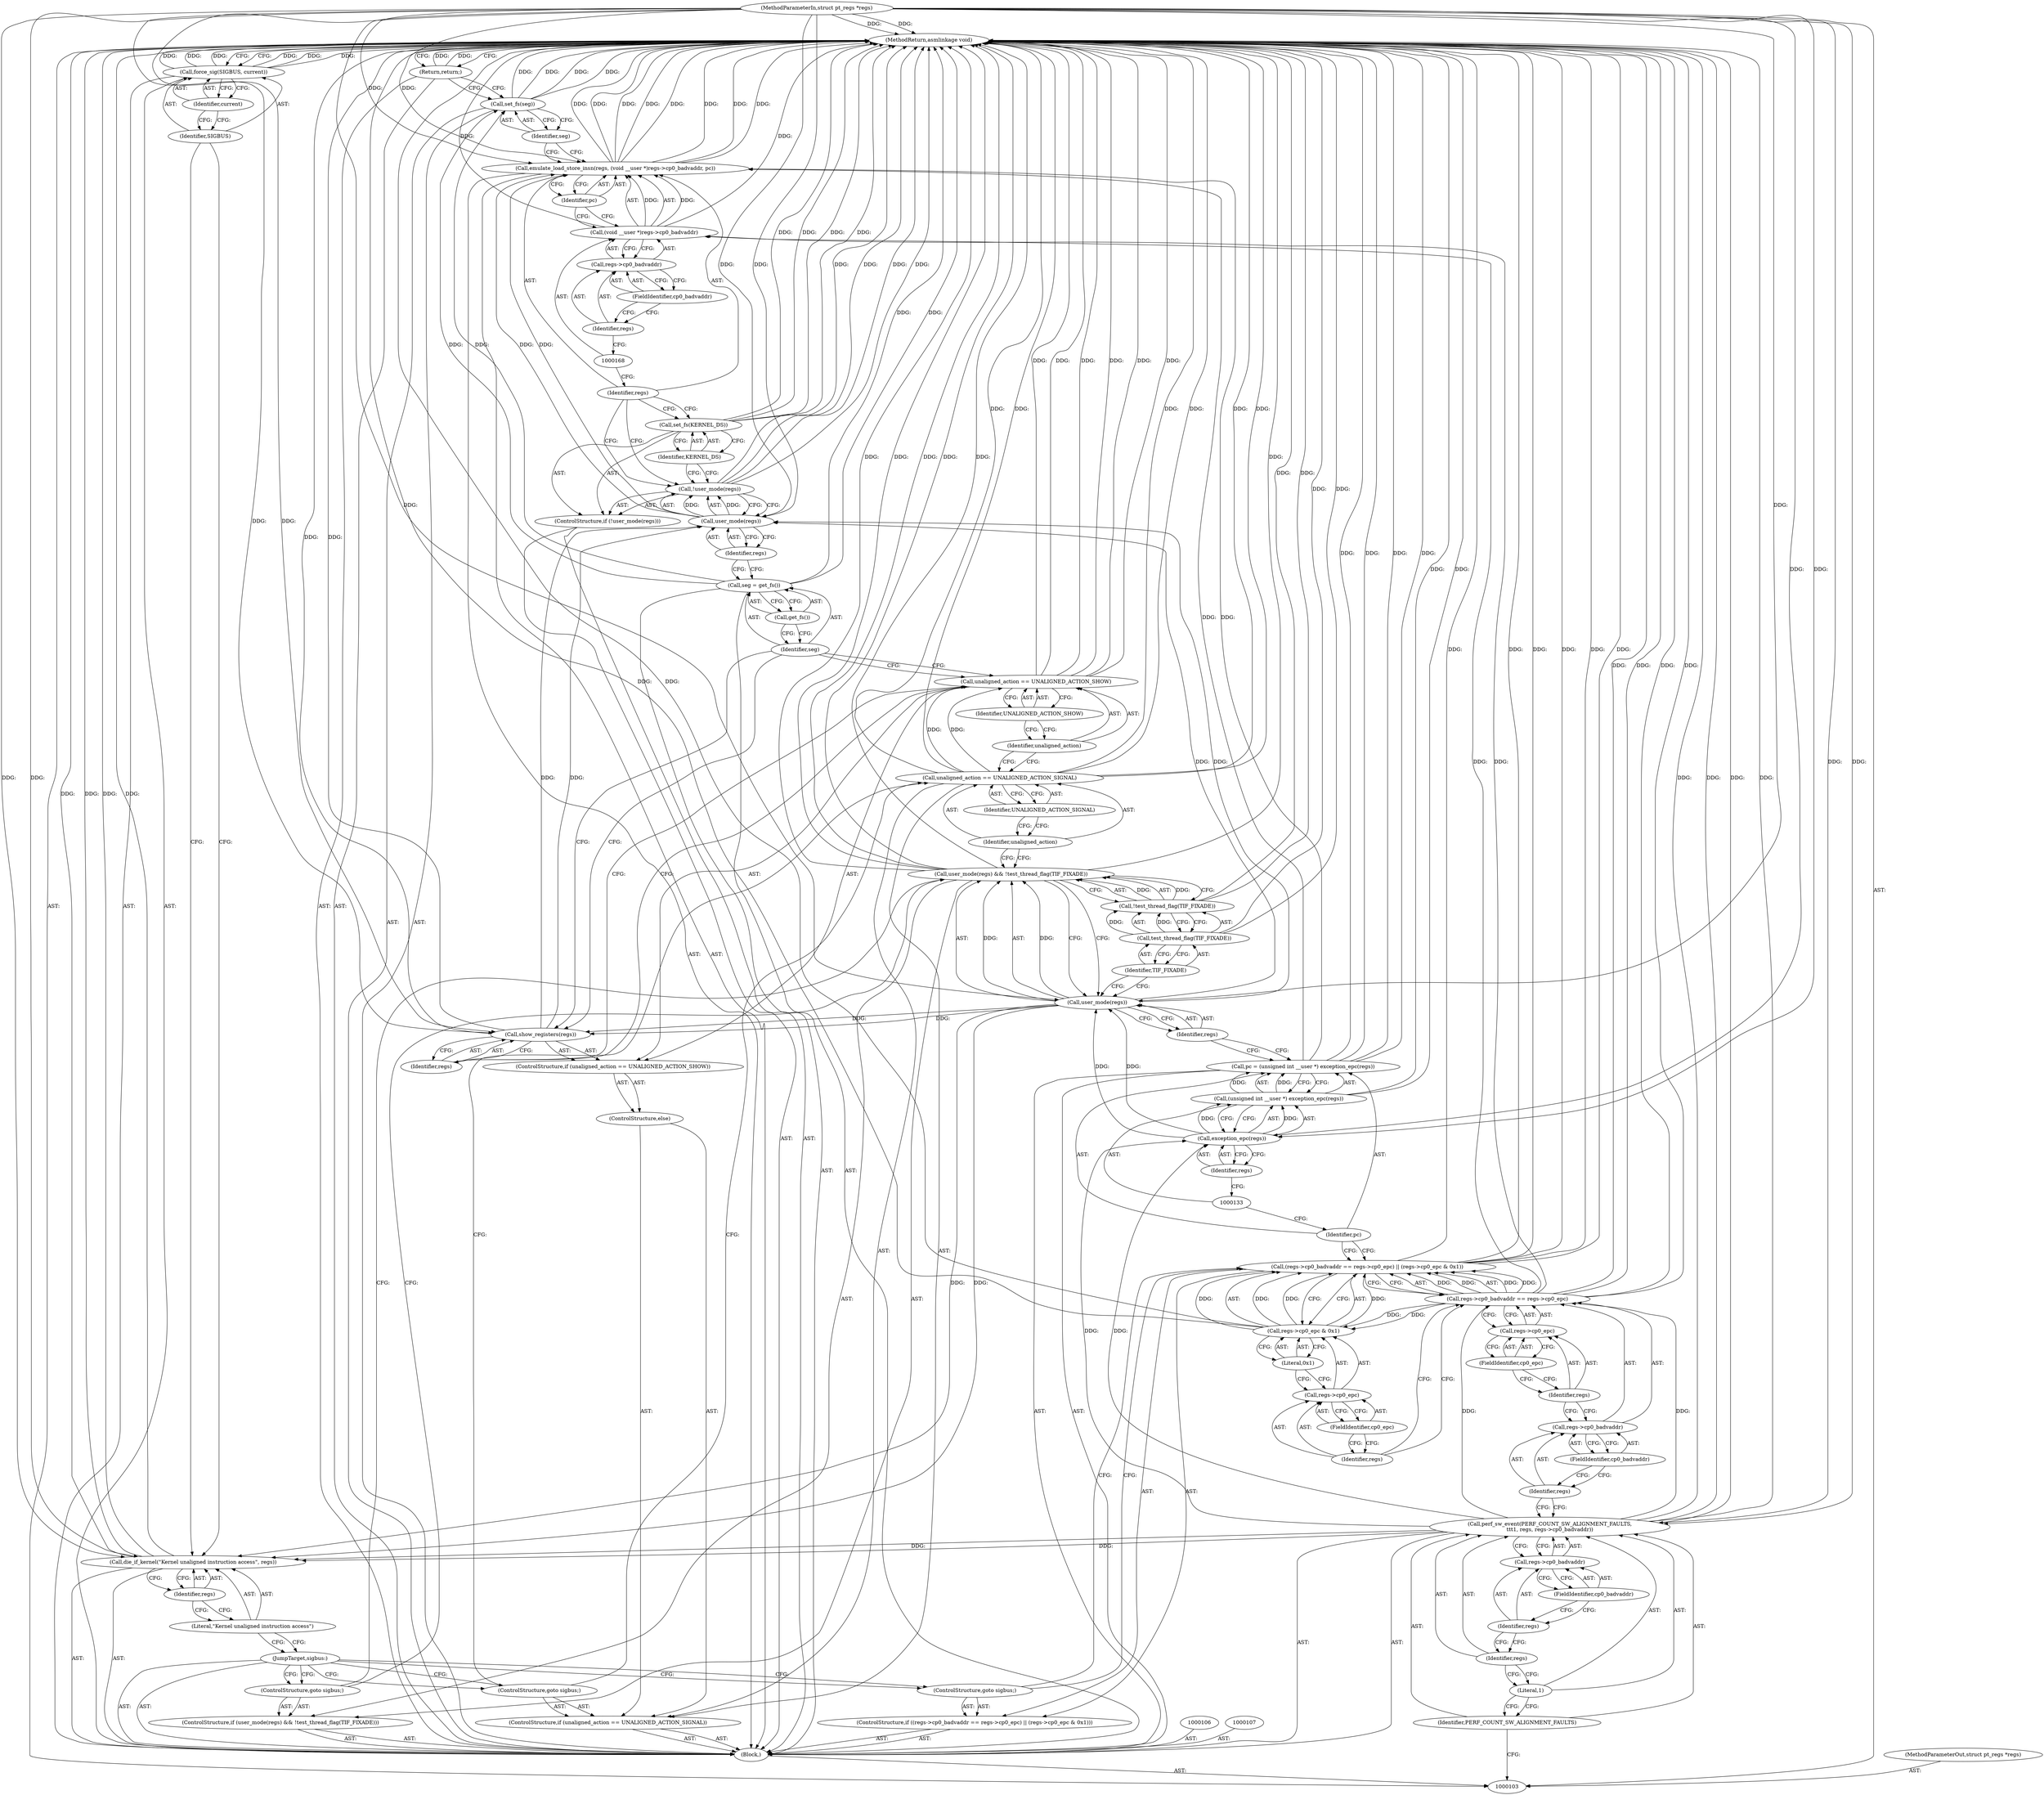 digraph "0_linux_a8b0ca17b80e92faab46ee7179ba9e99ccb61233_11" {
"1000183" [label="(MethodReturn,asmlinkage void)"];
"1000104" [label="(MethodParameterIn,struct pt_regs *regs)"];
"1000278" [label="(MethodParameterOut,struct pt_regs *regs)"];
"1000115" [label="(ControlStructure,if ((regs->cp0_badvaddr == regs->cp0_epc) || (regs->cp0_epc & 0x1)))"];
"1000120" [label="(FieldIdentifier,cp0_badvaddr)"];
"1000121" [label="(Call,regs->cp0_epc)"];
"1000122" [label="(Identifier,regs)"];
"1000123" [label="(FieldIdentifier,cp0_epc)"];
"1000124" [label="(Call,regs->cp0_epc & 0x1)"];
"1000125" [label="(Call,regs->cp0_epc)"];
"1000126" [label="(Identifier,regs)"];
"1000116" [label="(Call,(regs->cp0_badvaddr == regs->cp0_epc) || (regs->cp0_epc & 0x1))"];
"1000127" [label="(FieldIdentifier,cp0_epc)"];
"1000117" [label="(Call,regs->cp0_badvaddr == regs->cp0_epc)"];
"1000118" [label="(Call,regs->cp0_badvaddr)"];
"1000119" [label="(Identifier,regs)"];
"1000128" [label="(Literal,0x1)"];
"1000129" [label="(ControlStructure,goto sigbus;)"];
"1000130" [label="(Call,pc = (unsigned int __user *) exception_epc(regs))"];
"1000131" [label="(Identifier,pc)"];
"1000134" [label="(Call,exception_epc(regs))"];
"1000135" [label="(Identifier,regs)"];
"1000132" [label="(Call,(unsigned int __user *) exception_epc(regs))"];
"1000136" [label="(ControlStructure,if (user_mode(regs) && !test_thread_flag(TIF_FIXADE)))"];
"1000139" [label="(Identifier,regs)"];
"1000140" [label="(Call,!test_thread_flag(TIF_FIXADE))"];
"1000141" [label="(Call,test_thread_flag(TIF_FIXADE))"];
"1000142" [label="(Identifier,TIF_FIXADE)"];
"1000137" [label="(Call,user_mode(regs) && !test_thread_flag(TIF_FIXADE))"];
"1000138" [label="(Call,user_mode(regs))"];
"1000143" [label="(ControlStructure,goto sigbus;)"];
"1000144" [label="(ControlStructure,if (unaligned_action == UNALIGNED_ACTION_SIGNAL))"];
"1000147" [label="(Identifier,UNALIGNED_ACTION_SIGNAL)"];
"1000145" [label="(Call,unaligned_action == UNALIGNED_ACTION_SIGNAL)"];
"1000146" [label="(Identifier,unaligned_action)"];
"1000148" [label="(ControlStructure,goto sigbus;)"];
"1000105" [label="(Block,)"];
"1000149" [label="(ControlStructure,else)"];
"1000151" [label="(Call,unaligned_action == UNALIGNED_ACTION_SHOW)"];
"1000152" [label="(Identifier,unaligned_action)"];
"1000153" [label="(Identifier,UNALIGNED_ACTION_SHOW)"];
"1000150" [label="(ControlStructure,if (unaligned_action == UNALIGNED_ACTION_SHOW))"];
"1000155" [label="(Identifier,regs)"];
"1000154" [label="(Call,show_registers(regs))"];
"1000156" [label="(Call,seg = get_fs())"];
"1000157" [label="(Identifier,seg)"];
"1000158" [label="(Call,get_fs())"];
"1000159" [label="(ControlStructure,if (!user_mode(regs)))"];
"1000162" [label="(Identifier,regs)"];
"1000160" [label="(Call,!user_mode(regs))"];
"1000161" [label="(Call,user_mode(regs))"];
"1000163" [label="(Call,set_fs(KERNEL_DS))"];
"1000164" [label="(Identifier,KERNEL_DS)"];
"1000165" [label="(Call,emulate_load_store_insn(regs, (void __user *)regs->cp0_badvaddr, pc))"];
"1000166" [label="(Identifier,regs)"];
"1000167" [label="(Call,(void __user *)regs->cp0_badvaddr)"];
"1000169" [label="(Call,regs->cp0_badvaddr)"];
"1000170" [label="(Identifier,regs)"];
"1000171" [label="(FieldIdentifier,cp0_badvaddr)"];
"1000172" [label="(Identifier,pc)"];
"1000173" [label="(Call,set_fs(seg))"];
"1000174" [label="(Identifier,seg)"];
"1000175" [label="(Return,return;)"];
"1000176" [label="(JumpTarget,sigbus:)"];
"1000177" [label="(Call,die_if_kernel(\"Kernel unaligned instruction access\", regs))"];
"1000178" [label="(Literal,\"Kernel unaligned instruction access\")"];
"1000179" [label="(Identifier,regs)"];
"1000180" [label="(Call,force_sig(SIGBUS, current))"];
"1000181" [label="(Identifier,SIGBUS)"];
"1000182" [label="(Identifier,current)"];
"1000109" [label="(Identifier,PERF_COUNT_SW_ALIGNMENT_FAULTS)"];
"1000108" [label="(Call,perf_sw_event(PERF_COUNT_SW_ALIGNMENT_FAULTS,\n\t\t\t1, regs, regs->cp0_badvaddr))"];
"1000112" [label="(Call,regs->cp0_badvaddr)"];
"1000113" [label="(Identifier,regs)"];
"1000114" [label="(FieldIdentifier,cp0_badvaddr)"];
"1000110" [label="(Literal,1)"];
"1000111" [label="(Identifier,regs)"];
"1000183" -> "1000103"  [label="AST: "];
"1000183" -> "1000175"  [label="CFG: "];
"1000183" -> "1000180"  [label="CFG: "];
"1000124" -> "1000183"  [label="DDG: "];
"1000108" -> "1000183"  [label="DDG: "];
"1000108" -> "1000183"  [label="DDG: "];
"1000151" -> "1000183"  [label="DDG: "];
"1000151" -> "1000183"  [label="DDG: "];
"1000151" -> "1000183"  [label="DDG: "];
"1000167" -> "1000183"  [label="DDG: "];
"1000160" -> "1000183"  [label="DDG: "];
"1000160" -> "1000183"  [label="DDG: "];
"1000180" -> "1000183"  [label="DDG: "];
"1000180" -> "1000183"  [label="DDG: "];
"1000180" -> "1000183"  [label="DDG: "];
"1000117" -> "1000183"  [label="DDG: "];
"1000117" -> "1000183"  [label="DDG: "];
"1000154" -> "1000183"  [label="DDG: "];
"1000173" -> "1000183"  [label="DDG: "];
"1000173" -> "1000183"  [label="DDG: "];
"1000145" -> "1000183"  [label="DDG: "];
"1000145" -> "1000183"  [label="DDG: "];
"1000145" -> "1000183"  [label="DDG: "];
"1000177" -> "1000183"  [label="DDG: "];
"1000177" -> "1000183"  [label="DDG: "];
"1000116" -> "1000183"  [label="DDG: "];
"1000116" -> "1000183"  [label="DDG: "];
"1000116" -> "1000183"  [label="DDG: "];
"1000163" -> "1000183"  [label="DDG: "];
"1000163" -> "1000183"  [label="DDG: "];
"1000165" -> "1000183"  [label="DDG: "];
"1000165" -> "1000183"  [label="DDG: "];
"1000165" -> "1000183"  [label="DDG: "];
"1000165" -> "1000183"  [label="DDG: "];
"1000141" -> "1000183"  [label="DDG: "];
"1000104" -> "1000183"  [label="DDG: "];
"1000130" -> "1000183"  [label="DDG: "];
"1000130" -> "1000183"  [label="DDG: "];
"1000140" -> "1000183"  [label="DDG: "];
"1000137" -> "1000183"  [label="DDG: "];
"1000137" -> "1000183"  [label="DDG: "];
"1000137" -> "1000183"  [label="DDG: "];
"1000156" -> "1000183"  [label="DDG: "];
"1000132" -> "1000183"  [label="DDG: "];
"1000175" -> "1000183"  [label="DDG: "];
"1000104" -> "1000103"  [label="AST: "];
"1000104" -> "1000183"  [label="DDG: "];
"1000104" -> "1000108"  [label="DDG: "];
"1000104" -> "1000134"  [label="DDG: "];
"1000104" -> "1000138"  [label="DDG: "];
"1000104" -> "1000154"  [label="DDG: "];
"1000104" -> "1000161"  [label="DDG: "];
"1000104" -> "1000165"  [label="DDG: "];
"1000104" -> "1000177"  [label="DDG: "];
"1000278" -> "1000103"  [label="AST: "];
"1000115" -> "1000105"  [label="AST: "];
"1000116" -> "1000115"  [label="AST: "];
"1000129" -> "1000115"  [label="AST: "];
"1000120" -> "1000118"  [label="AST: "];
"1000120" -> "1000119"  [label="CFG: "];
"1000118" -> "1000120"  [label="CFG: "];
"1000121" -> "1000117"  [label="AST: "];
"1000121" -> "1000123"  [label="CFG: "];
"1000122" -> "1000121"  [label="AST: "];
"1000123" -> "1000121"  [label="AST: "];
"1000117" -> "1000121"  [label="CFG: "];
"1000122" -> "1000121"  [label="AST: "];
"1000122" -> "1000118"  [label="CFG: "];
"1000123" -> "1000122"  [label="CFG: "];
"1000123" -> "1000121"  [label="AST: "];
"1000123" -> "1000122"  [label="CFG: "];
"1000121" -> "1000123"  [label="CFG: "];
"1000124" -> "1000116"  [label="AST: "];
"1000124" -> "1000128"  [label="CFG: "];
"1000125" -> "1000124"  [label="AST: "];
"1000128" -> "1000124"  [label="AST: "];
"1000116" -> "1000124"  [label="CFG: "];
"1000124" -> "1000183"  [label="DDG: "];
"1000124" -> "1000116"  [label="DDG: "];
"1000124" -> "1000116"  [label="DDG: "];
"1000117" -> "1000124"  [label="DDG: "];
"1000125" -> "1000124"  [label="AST: "];
"1000125" -> "1000127"  [label="CFG: "];
"1000126" -> "1000125"  [label="AST: "];
"1000127" -> "1000125"  [label="AST: "];
"1000128" -> "1000125"  [label="CFG: "];
"1000126" -> "1000125"  [label="AST: "];
"1000126" -> "1000117"  [label="CFG: "];
"1000127" -> "1000126"  [label="CFG: "];
"1000116" -> "1000115"  [label="AST: "];
"1000116" -> "1000117"  [label="CFG: "];
"1000116" -> "1000124"  [label="CFG: "];
"1000117" -> "1000116"  [label="AST: "];
"1000124" -> "1000116"  [label="AST: "];
"1000129" -> "1000116"  [label="CFG: "];
"1000131" -> "1000116"  [label="CFG: "];
"1000116" -> "1000183"  [label="DDG: "];
"1000116" -> "1000183"  [label="DDG: "];
"1000116" -> "1000183"  [label="DDG: "];
"1000117" -> "1000116"  [label="DDG: "];
"1000117" -> "1000116"  [label="DDG: "];
"1000124" -> "1000116"  [label="DDG: "];
"1000124" -> "1000116"  [label="DDG: "];
"1000127" -> "1000125"  [label="AST: "];
"1000127" -> "1000126"  [label="CFG: "];
"1000125" -> "1000127"  [label="CFG: "];
"1000117" -> "1000116"  [label="AST: "];
"1000117" -> "1000121"  [label="CFG: "];
"1000118" -> "1000117"  [label="AST: "];
"1000121" -> "1000117"  [label="AST: "];
"1000126" -> "1000117"  [label="CFG: "];
"1000116" -> "1000117"  [label="CFG: "];
"1000117" -> "1000183"  [label="DDG: "];
"1000117" -> "1000183"  [label="DDG: "];
"1000117" -> "1000116"  [label="DDG: "];
"1000117" -> "1000116"  [label="DDG: "];
"1000108" -> "1000117"  [label="DDG: "];
"1000117" -> "1000124"  [label="DDG: "];
"1000117" -> "1000167"  [label="DDG: "];
"1000118" -> "1000117"  [label="AST: "];
"1000118" -> "1000120"  [label="CFG: "];
"1000119" -> "1000118"  [label="AST: "];
"1000120" -> "1000118"  [label="AST: "];
"1000122" -> "1000118"  [label="CFG: "];
"1000119" -> "1000118"  [label="AST: "];
"1000119" -> "1000108"  [label="CFG: "];
"1000120" -> "1000119"  [label="CFG: "];
"1000128" -> "1000124"  [label="AST: "];
"1000128" -> "1000125"  [label="CFG: "];
"1000124" -> "1000128"  [label="CFG: "];
"1000129" -> "1000115"  [label="AST: "];
"1000129" -> "1000116"  [label="CFG: "];
"1000176" -> "1000129"  [label="CFG: "];
"1000130" -> "1000105"  [label="AST: "];
"1000130" -> "1000132"  [label="CFG: "];
"1000131" -> "1000130"  [label="AST: "];
"1000132" -> "1000130"  [label="AST: "];
"1000139" -> "1000130"  [label="CFG: "];
"1000130" -> "1000183"  [label="DDG: "];
"1000130" -> "1000183"  [label="DDG: "];
"1000132" -> "1000130"  [label="DDG: "];
"1000130" -> "1000165"  [label="DDG: "];
"1000131" -> "1000130"  [label="AST: "];
"1000131" -> "1000116"  [label="CFG: "];
"1000133" -> "1000131"  [label="CFG: "];
"1000134" -> "1000132"  [label="AST: "];
"1000134" -> "1000135"  [label="CFG: "];
"1000135" -> "1000134"  [label="AST: "];
"1000132" -> "1000134"  [label="CFG: "];
"1000134" -> "1000132"  [label="DDG: "];
"1000108" -> "1000134"  [label="DDG: "];
"1000104" -> "1000134"  [label="DDG: "];
"1000134" -> "1000138"  [label="DDG: "];
"1000135" -> "1000134"  [label="AST: "];
"1000135" -> "1000133"  [label="CFG: "];
"1000134" -> "1000135"  [label="CFG: "];
"1000132" -> "1000130"  [label="AST: "];
"1000132" -> "1000134"  [label="CFG: "];
"1000133" -> "1000132"  [label="AST: "];
"1000134" -> "1000132"  [label="AST: "];
"1000130" -> "1000132"  [label="CFG: "];
"1000132" -> "1000183"  [label="DDG: "];
"1000132" -> "1000130"  [label="DDG: "];
"1000134" -> "1000132"  [label="DDG: "];
"1000136" -> "1000105"  [label="AST: "];
"1000137" -> "1000136"  [label="AST: "];
"1000143" -> "1000136"  [label="AST: "];
"1000139" -> "1000138"  [label="AST: "];
"1000139" -> "1000130"  [label="CFG: "];
"1000138" -> "1000139"  [label="CFG: "];
"1000140" -> "1000137"  [label="AST: "];
"1000140" -> "1000141"  [label="CFG: "];
"1000141" -> "1000140"  [label="AST: "];
"1000137" -> "1000140"  [label="CFG: "];
"1000140" -> "1000183"  [label="DDG: "];
"1000140" -> "1000137"  [label="DDG: "];
"1000141" -> "1000140"  [label="DDG: "];
"1000141" -> "1000140"  [label="AST: "];
"1000141" -> "1000142"  [label="CFG: "];
"1000142" -> "1000141"  [label="AST: "];
"1000140" -> "1000141"  [label="CFG: "];
"1000141" -> "1000183"  [label="DDG: "];
"1000141" -> "1000140"  [label="DDG: "];
"1000142" -> "1000141"  [label="AST: "];
"1000142" -> "1000138"  [label="CFG: "];
"1000141" -> "1000142"  [label="CFG: "];
"1000137" -> "1000136"  [label="AST: "];
"1000137" -> "1000138"  [label="CFG: "];
"1000137" -> "1000140"  [label="CFG: "];
"1000138" -> "1000137"  [label="AST: "];
"1000140" -> "1000137"  [label="AST: "];
"1000143" -> "1000137"  [label="CFG: "];
"1000146" -> "1000137"  [label="CFG: "];
"1000137" -> "1000183"  [label="DDG: "];
"1000137" -> "1000183"  [label="DDG: "];
"1000137" -> "1000183"  [label="DDG: "];
"1000138" -> "1000137"  [label="DDG: "];
"1000140" -> "1000137"  [label="DDG: "];
"1000138" -> "1000137"  [label="AST: "];
"1000138" -> "1000139"  [label="CFG: "];
"1000139" -> "1000138"  [label="AST: "];
"1000142" -> "1000138"  [label="CFG: "];
"1000137" -> "1000138"  [label="CFG: "];
"1000138" -> "1000137"  [label="DDG: "];
"1000134" -> "1000138"  [label="DDG: "];
"1000104" -> "1000138"  [label="DDG: "];
"1000138" -> "1000154"  [label="DDG: "];
"1000138" -> "1000161"  [label="DDG: "];
"1000138" -> "1000177"  [label="DDG: "];
"1000143" -> "1000136"  [label="AST: "];
"1000143" -> "1000137"  [label="CFG: "];
"1000176" -> "1000143"  [label="CFG: "];
"1000144" -> "1000105"  [label="AST: "];
"1000145" -> "1000144"  [label="AST: "];
"1000148" -> "1000144"  [label="AST: "];
"1000149" -> "1000144"  [label="AST: "];
"1000147" -> "1000145"  [label="AST: "];
"1000147" -> "1000146"  [label="CFG: "];
"1000145" -> "1000147"  [label="CFG: "];
"1000145" -> "1000144"  [label="AST: "];
"1000145" -> "1000147"  [label="CFG: "];
"1000146" -> "1000145"  [label="AST: "];
"1000147" -> "1000145"  [label="AST: "];
"1000148" -> "1000145"  [label="CFG: "];
"1000152" -> "1000145"  [label="CFG: "];
"1000145" -> "1000183"  [label="DDG: "];
"1000145" -> "1000183"  [label="DDG: "];
"1000145" -> "1000183"  [label="DDG: "];
"1000145" -> "1000151"  [label="DDG: "];
"1000146" -> "1000145"  [label="AST: "];
"1000146" -> "1000137"  [label="CFG: "];
"1000147" -> "1000146"  [label="CFG: "];
"1000148" -> "1000144"  [label="AST: "];
"1000148" -> "1000145"  [label="CFG: "];
"1000176" -> "1000148"  [label="CFG: "];
"1000105" -> "1000103"  [label="AST: "];
"1000106" -> "1000105"  [label="AST: "];
"1000107" -> "1000105"  [label="AST: "];
"1000108" -> "1000105"  [label="AST: "];
"1000115" -> "1000105"  [label="AST: "];
"1000130" -> "1000105"  [label="AST: "];
"1000136" -> "1000105"  [label="AST: "];
"1000144" -> "1000105"  [label="AST: "];
"1000156" -> "1000105"  [label="AST: "];
"1000159" -> "1000105"  [label="AST: "];
"1000165" -> "1000105"  [label="AST: "];
"1000173" -> "1000105"  [label="AST: "];
"1000175" -> "1000105"  [label="AST: "];
"1000176" -> "1000105"  [label="AST: "];
"1000177" -> "1000105"  [label="AST: "];
"1000180" -> "1000105"  [label="AST: "];
"1000149" -> "1000144"  [label="AST: "];
"1000150" -> "1000149"  [label="AST: "];
"1000151" -> "1000150"  [label="AST: "];
"1000151" -> "1000153"  [label="CFG: "];
"1000152" -> "1000151"  [label="AST: "];
"1000153" -> "1000151"  [label="AST: "];
"1000155" -> "1000151"  [label="CFG: "];
"1000157" -> "1000151"  [label="CFG: "];
"1000151" -> "1000183"  [label="DDG: "];
"1000151" -> "1000183"  [label="DDG: "];
"1000151" -> "1000183"  [label="DDG: "];
"1000145" -> "1000151"  [label="DDG: "];
"1000152" -> "1000151"  [label="AST: "];
"1000152" -> "1000145"  [label="CFG: "];
"1000153" -> "1000152"  [label="CFG: "];
"1000153" -> "1000151"  [label="AST: "];
"1000153" -> "1000152"  [label="CFG: "];
"1000151" -> "1000153"  [label="CFG: "];
"1000150" -> "1000149"  [label="AST: "];
"1000151" -> "1000150"  [label="AST: "];
"1000154" -> "1000150"  [label="AST: "];
"1000155" -> "1000154"  [label="AST: "];
"1000155" -> "1000151"  [label="CFG: "];
"1000154" -> "1000155"  [label="CFG: "];
"1000154" -> "1000150"  [label="AST: "];
"1000154" -> "1000155"  [label="CFG: "];
"1000155" -> "1000154"  [label="AST: "];
"1000157" -> "1000154"  [label="CFG: "];
"1000154" -> "1000183"  [label="DDG: "];
"1000138" -> "1000154"  [label="DDG: "];
"1000104" -> "1000154"  [label="DDG: "];
"1000154" -> "1000161"  [label="DDG: "];
"1000156" -> "1000105"  [label="AST: "];
"1000156" -> "1000158"  [label="CFG: "];
"1000157" -> "1000156"  [label="AST: "];
"1000158" -> "1000156"  [label="AST: "];
"1000162" -> "1000156"  [label="CFG: "];
"1000156" -> "1000183"  [label="DDG: "];
"1000156" -> "1000173"  [label="DDG: "];
"1000157" -> "1000156"  [label="AST: "];
"1000157" -> "1000154"  [label="CFG: "];
"1000157" -> "1000151"  [label="CFG: "];
"1000158" -> "1000157"  [label="CFG: "];
"1000158" -> "1000156"  [label="AST: "];
"1000158" -> "1000157"  [label="CFG: "];
"1000156" -> "1000158"  [label="CFG: "];
"1000159" -> "1000105"  [label="AST: "];
"1000160" -> "1000159"  [label="AST: "];
"1000163" -> "1000159"  [label="AST: "];
"1000162" -> "1000161"  [label="AST: "];
"1000162" -> "1000156"  [label="CFG: "];
"1000161" -> "1000162"  [label="CFG: "];
"1000160" -> "1000159"  [label="AST: "];
"1000160" -> "1000161"  [label="CFG: "];
"1000161" -> "1000160"  [label="AST: "];
"1000164" -> "1000160"  [label="CFG: "];
"1000166" -> "1000160"  [label="CFG: "];
"1000160" -> "1000183"  [label="DDG: "];
"1000160" -> "1000183"  [label="DDG: "];
"1000161" -> "1000160"  [label="DDG: "];
"1000161" -> "1000160"  [label="AST: "];
"1000161" -> "1000162"  [label="CFG: "];
"1000162" -> "1000161"  [label="AST: "];
"1000160" -> "1000161"  [label="CFG: "];
"1000161" -> "1000160"  [label="DDG: "];
"1000138" -> "1000161"  [label="DDG: "];
"1000154" -> "1000161"  [label="DDG: "];
"1000104" -> "1000161"  [label="DDG: "];
"1000161" -> "1000165"  [label="DDG: "];
"1000163" -> "1000159"  [label="AST: "];
"1000163" -> "1000164"  [label="CFG: "];
"1000164" -> "1000163"  [label="AST: "];
"1000166" -> "1000163"  [label="CFG: "];
"1000163" -> "1000183"  [label="DDG: "];
"1000163" -> "1000183"  [label="DDG: "];
"1000164" -> "1000163"  [label="AST: "];
"1000164" -> "1000160"  [label="CFG: "];
"1000163" -> "1000164"  [label="CFG: "];
"1000165" -> "1000105"  [label="AST: "];
"1000165" -> "1000172"  [label="CFG: "];
"1000166" -> "1000165"  [label="AST: "];
"1000167" -> "1000165"  [label="AST: "];
"1000172" -> "1000165"  [label="AST: "];
"1000174" -> "1000165"  [label="CFG: "];
"1000165" -> "1000183"  [label="DDG: "];
"1000165" -> "1000183"  [label="DDG: "];
"1000165" -> "1000183"  [label="DDG: "];
"1000165" -> "1000183"  [label="DDG: "];
"1000161" -> "1000165"  [label="DDG: "];
"1000104" -> "1000165"  [label="DDG: "];
"1000167" -> "1000165"  [label="DDG: "];
"1000130" -> "1000165"  [label="DDG: "];
"1000166" -> "1000165"  [label="AST: "];
"1000166" -> "1000163"  [label="CFG: "];
"1000166" -> "1000160"  [label="CFG: "];
"1000168" -> "1000166"  [label="CFG: "];
"1000167" -> "1000165"  [label="AST: "];
"1000167" -> "1000169"  [label="CFG: "];
"1000168" -> "1000167"  [label="AST: "];
"1000169" -> "1000167"  [label="AST: "];
"1000172" -> "1000167"  [label="CFG: "];
"1000167" -> "1000183"  [label="DDG: "];
"1000167" -> "1000165"  [label="DDG: "];
"1000117" -> "1000167"  [label="DDG: "];
"1000169" -> "1000167"  [label="AST: "];
"1000169" -> "1000171"  [label="CFG: "];
"1000170" -> "1000169"  [label="AST: "];
"1000171" -> "1000169"  [label="AST: "];
"1000167" -> "1000169"  [label="CFG: "];
"1000170" -> "1000169"  [label="AST: "];
"1000170" -> "1000168"  [label="CFG: "];
"1000171" -> "1000170"  [label="CFG: "];
"1000171" -> "1000169"  [label="AST: "];
"1000171" -> "1000170"  [label="CFG: "];
"1000169" -> "1000171"  [label="CFG: "];
"1000172" -> "1000165"  [label="AST: "];
"1000172" -> "1000167"  [label="CFG: "];
"1000165" -> "1000172"  [label="CFG: "];
"1000173" -> "1000105"  [label="AST: "];
"1000173" -> "1000174"  [label="CFG: "];
"1000174" -> "1000173"  [label="AST: "];
"1000175" -> "1000173"  [label="CFG: "];
"1000173" -> "1000183"  [label="DDG: "];
"1000173" -> "1000183"  [label="DDG: "];
"1000156" -> "1000173"  [label="DDG: "];
"1000174" -> "1000173"  [label="AST: "];
"1000174" -> "1000165"  [label="CFG: "];
"1000173" -> "1000174"  [label="CFG: "];
"1000175" -> "1000105"  [label="AST: "];
"1000175" -> "1000173"  [label="CFG: "];
"1000183" -> "1000175"  [label="CFG: "];
"1000175" -> "1000183"  [label="DDG: "];
"1000176" -> "1000105"  [label="AST: "];
"1000176" -> "1000129"  [label="CFG: "];
"1000176" -> "1000143"  [label="CFG: "];
"1000176" -> "1000148"  [label="CFG: "];
"1000178" -> "1000176"  [label="CFG: "];
"1000177" -> "1000105"  [label="AST: "];
"1000177" -> "1000179"  [label="CFG: "];
"1000178" -> "1000177"  [label="AST: "];
"1000179" -> "1000177"  [label="AST: "];
"1000181" -> "1000177"  [label="CFG: "];
"1000177" -> "1000183"  [label="DDG: "];
"1000177" -> "1000183"  [label="DDG: "];
"1000138" -> "1000177"  [label="DDG: "];
"1000108" -> "1000177"  [label="DDG: "];
"1000104" -> "1000177"  [label="DDG: "];
"1000178" -> "1000177"  [label="AST: "];
"1000178" -> "1000176"  [label="CFG: "];
"1000179" -> "1000178"  [label="CFG: "];
"1000179" -> "1000177"  [label="AST: "];
"1000179" -> "1000178"  [label="CFG: "];
"1000177" -> "1000179"  [label="CFG: "];
"1000180" -> "1000105"  [label="AST: "];
"1000180" -> "1000182"  [label="CFG: "];
"1000181" -> "1000180"  [label="AST: "];
"1000182" -> "1000180"  [label="AST: "];
"1000183" -> "1000180"  [label="CFG: "];
"1000180" -> "1000183"  [label="DDG: "];
"1000180" -> "1000183"  [label="DDG: "];
"1000180" -> "1000183"  [label="DDG: "];
"1000181" -> "1000180"  [label="AST: "];
"1000181" -> "1000177"  [label="CFG: "];
"1000182" -> "1000181"  [label="CFG: "];
"1000182" -> "1000180"  [label="AST: "];
"1000182" -> "1000181"  [label="CFG: "];
"1000180" -> "1000182"  [label="CFG: "];
"1000109" -> "1000108"  [label="AST: "];
"1000109" -> "1000103"  [label="CFG: "];
"1000110" -> "1000109"  [label="CFG: "];
"1000108" -> "1000105"  [label="AST: "];
"1000108" -> "1000112"  [label="CFG: "];
"1000109" -> "1000108"  [label="AST: "];
"1000110" -> "1000108"  [label="AST: "];
"1000111" -> "1000108"  [label="AST: "];
"1000112" -> "1000108"  [label="AST: "];
"1000119" -> "1000108"  [label="CFG: "];
"1000108" -> "1000183"  [label="DDG: "];
"1000108" -> "1000183"  [label="DDG: "];
"1000104" -> "1000108"  [label="DDG: "];
"1000108" -> "1000117"  [label="DDG: "];
"1000108" -> "1000134"  [label="DDG: "];
"1000108" -> "1000177"  [label="DDG: "];
"1000112" -> "1000108"  [label="AST: "];
"1000112" -> "1000114"  [label="CFG: "];
"1000113" -> "1000112"  [label="AST: "];
"1000114" -> "1000112"  [label="AST: "];
"1000108" -> "1000112"  [label="CFG: "];
"1000113" -> "1000112"  [label="AST: "];
"1000113" -> "1000111"  [label="CFG: "];
"1000114" -> "1000113"  [label="CFG: "];
"1000114" -> "1000112"  [label="AST: "];
"1000114" -> "1000113"  [label="CFG: "];
"1000112" -> "1000114"  [label="CFG: "];
"1000110" -> "1000108"  [label="AST: "];
"1000110" -> "1000109"  [label="CFG: "];
"1000111" -> "1000110"  [label="CFG: "];
"1000111" -> "1000108"  [label="AST: "];
"1000111" -> "1000110"  [label="CFG: "];
"1000113" -> "1000111"  [label="CFG: "];
}

